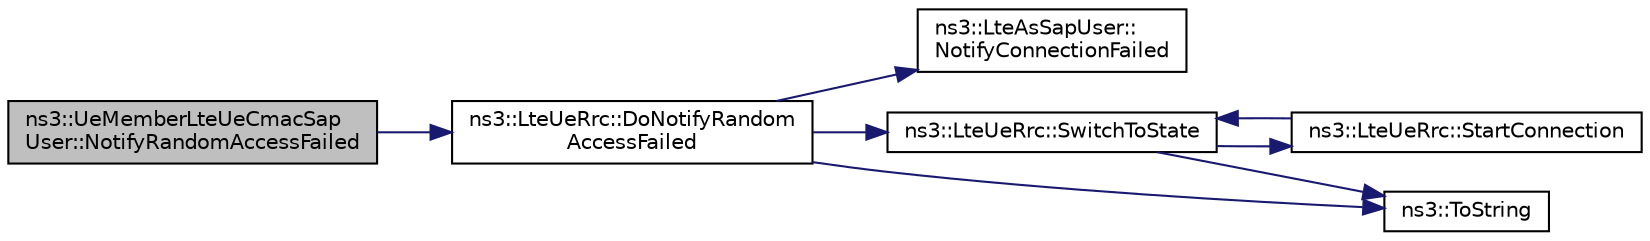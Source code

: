 digraph "ns3::UeMemberLteUeCmacSapUser::NotifyRandomAccessFailed"
{
 // LATEX_PDF_SIZE
  edge [fontname="Helvetica",fontsize="10",labelfontname="Helvetica",labelfontsize="10"];
  node [fontname="Helvetica",fontsize="10",shape=record];
  rankdir="LR";
  Node1 [label="ns3::UeMemberLteUeCmacSap\lUser::NotifyRandomAccessFailed",height=0.2,width=0.4,color="black", fillcolor="grey75", style="filled", fontcolor="black",tooltip="Notify the RRC that the MAC Random Access procedure failed."];
  Node1 -> Node2 [color="midnightblue",fontsize="10",style="solid",fontname="Helvetica"];
  Node2 [label="ns3::LteUeRrc::DoNotifyRandom\lAccessFailed",height=0.2,width=0.4,color="black", fillcolor="white", style="filled",URL="$classns3_1_1_lte_ue_rrc.html#a1b8029d874c7eea580030d17a670b7fb",tooltip="Notify random access failed function."];
  Node2 -> Node3 [color="midnightblue",fontsize="10",style="solid",fontname="Helvetica"];
  Node3 [label="ns3::LteAsSapUser::\lNotifyConnectionFailed",height=0.2,width=0.4,color="black", fillcolor="white", style="filled",URL="$classns3_1_1_lte_as_sap_user.html#a54158d846375fb6ddce21e51a765bed6",tooltip="Notify the NAS that RRC Connection Establishment failed."];
  Node2 -> Node4 [color="midnightblue",fontsize="10",style="solid",fontname="Helvetica"];
  Node4 [label="ns3::LteUeRrc::SwitchToState",height=0.2,width=0.4,color="black", fillcolor="white", style="filled",URL="$classns3_1_1_lte_ue_rrc.html#a15f1bea4c3c8d3f9949b234c0cfa12e6",tooltip="Switch the UE RRC to the given state."];
  Node4 -> Node5 [color="midnightblue",fontsize="10",style="solid",fontname="Helvetica"];
  Node5 [label="ns3::LteUeRrc::StartConnection",height=0.2,width=0.4,color="black", fillcolor="white", style="filled",URL="$classns3_1_1_lte_ue_rrc.html#ac4257b9ffbca42aba710a3f66a719785",tooltip="Start connection function."];
  Node5 -> Node4 [color="midnightblue",fontsize="10",style="solid",fontname="Helvetica"];
  Node4 -> Node6 [color="midnightblue",fontsize="10",style="solid",fontname="Helvetica"];
  Node6 [label="ns3::ToString",height=0.2,width=0.4,color="black", fillcolor="white", style="filled",URL="$namespacens3.html#a3d1f7e1bec1972e2ae8d64673fcfcd9c",tooltip=" "];
  Node2 -> Node6 [color="midnightblue",fontsize="10",style="solid",fontname="Helvetica"];
}
